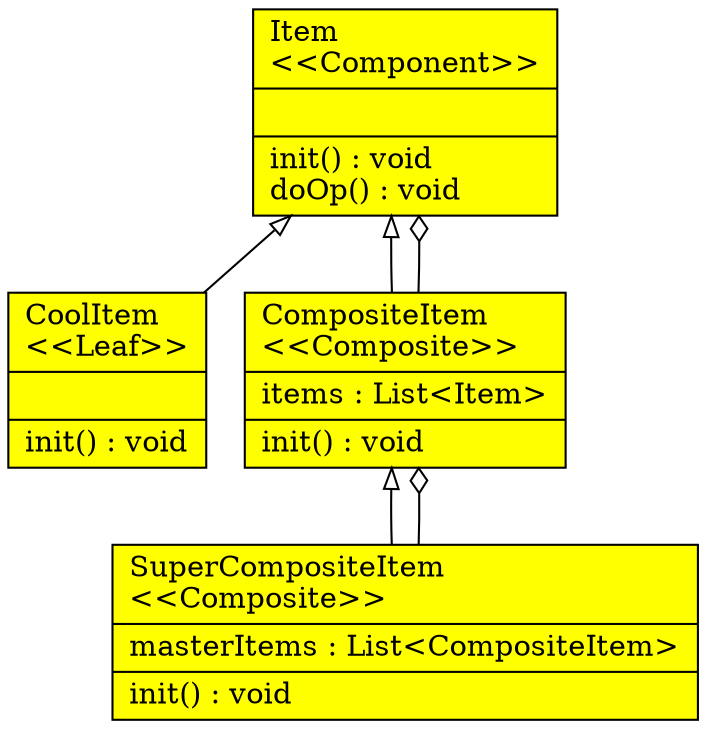 digraph G {

fontname = "Bitstream Vera Sans"
fontsize = 8
rankdir=BT

node [shape = "record" color = "#000000" fillcolor = "#ffff00" style="filled"]
ClassTCompositeItem [label = "{CompositeItem\l\<\<Composite\>\>\l|items : List\<Item\>\l|init() : void\l}"]
node [shape = "record" color = "#000000" fillcolor = "#ffff00" style="filled"]
ClassTCoolItem [label = "{CoolItem\l\<\<Leaf\>\>\l||init() : void\l}"]
node [shape = "record" color = "#000000" fillcolor = "#ffff00" style="filled"]
ClassTItem [label = "{Item\l\<\<Component\>\>\l||init() : void\ldoOp() : void\l}"]
node [shape = "record" color = "#000000" fillcolor = "#ffff00" style="filled"]
ClassTSuperCompositeItem [label = "{SuperCompositeItem\l\<\<Composite\>\>\l|masterItems : List\<CompositeItem\>\l|init() : void\l}"]
edge [arrowhead = "onormal" style = "solid" label = ""]
ClassTCompositeItem -> ClassTItem
edge [arrowhead = "odiamond" style = "solid" label = ""]
ClassTCompositeItem -> ClassTItem
edge [arrowhead = "onormal" style = "solid" label = ""]
ClassTCoolItem -> ClassTItem
edge [arrowhead = "onormal" style = "solid" label = ""]
ClassTSuperCompositeItem -> ClassTCompositeItem
edge [arrowhead = "odiamond" style = "solid" label = ""]
ClassTSuperCompositeItem -> ClassTCompositeItem
}
